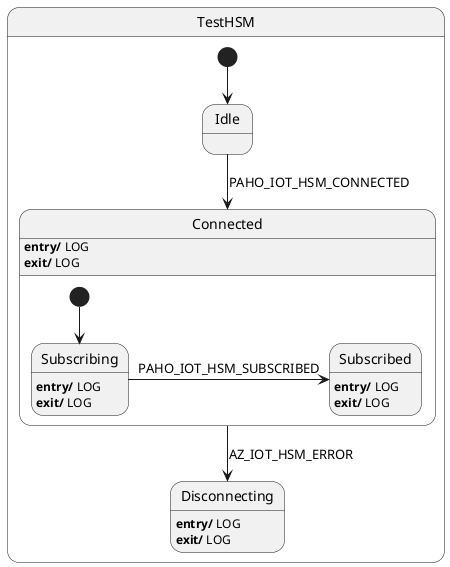 @startuml

state TestHSM {
    state Idle

    state Connected {
        state Subscribing
        Subscribing : <b>entry/</b> LOG
        Subscribing : <b>exit/</b> LOG

        state Subscribed
        Subscribed : <b>entry/</b> LOG
        Subscribed : <b>exit/</b> LOG
                    
        [*] --> Subscribing
        Subscribing -> Subscribed : PAHO_IOT_HSM_SUBSCRIBED
    }
    Connected : <b>entry/</b> LOG
    Connected : <b>exit/</b> LOG
            
    state Disconnecting
    Disconnecting : <b>entry/</b> LOG
    Disconnecting : <b>exit/</b> LOG

    [*] --> Idle
    Idle --> Connected : PAHO_IOT_HSM_CONNECTED
    Connected --> Disconnecting : AZ_IOT_HSM_ERROR
}

@enduml
